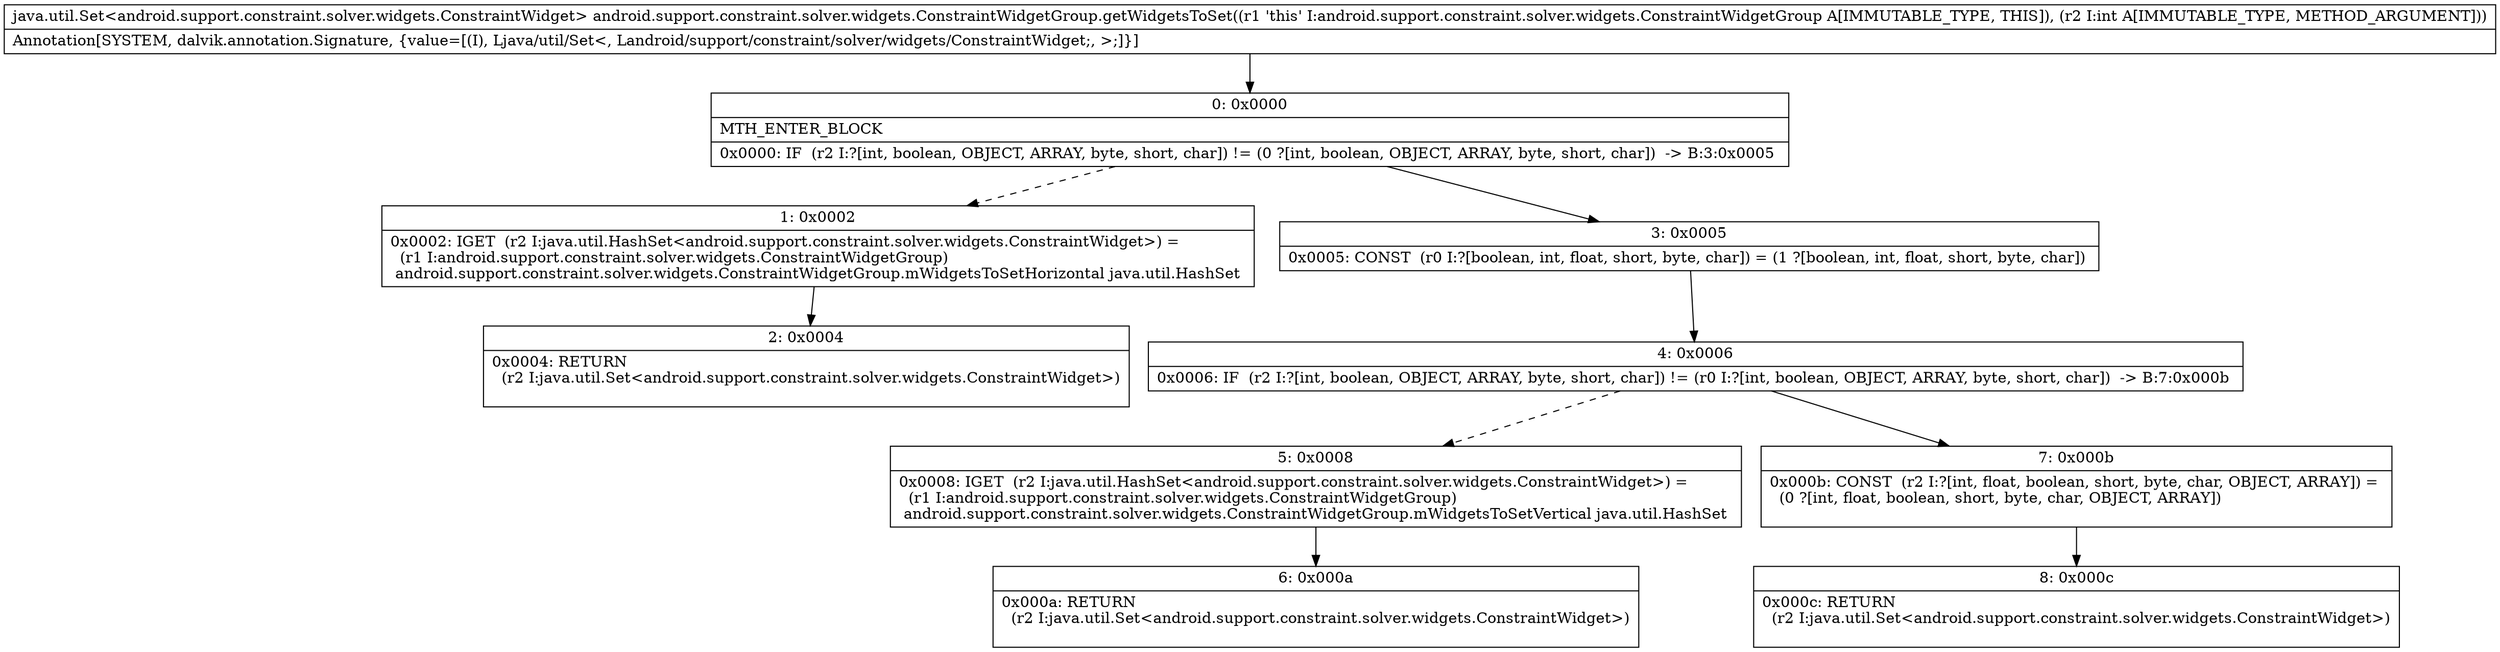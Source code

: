 digraph "CFG forandroid.support.constraint.solver.widgets.ConstraintWidgetGroup.getWidgetsToSet(I)Ljava\/util\/Set;" {
Node_0 [shape=record,label="{0\:\ 0x0000|MTH_ENTER_BLOCK\l|0x0000: IF  (r2 I:?[int, boolean, OBJECT, ARRAY, byte, short, char]) != (0 ?[int, boolean, OBJECT, ARRAY, byte, short, char])  \-\> B:3:0x0005 \l}"];
Node_1 [shape=record,label="{1\:\ 0x0002|0x0002: IGET  (r2 I:java.util.HashSet\<android.support.constraint.solver.widgets.ConstraintWidget\>) = \l  (r1 I:android.support.constraint.solver.widgets.ConstraintWidgetGroup)\l android.support.constraint.solver.widgets.ConstraintWidgetGroup.mWidgetsToSetHorizontal java.util.HashSet \l}"];
Node_2 [shape=record,label="{2\:\ 0x0004|0x0004: RETURN  \l  (r2 I:java.util.Set\<android.support.constraint.solver.widgets.ConstraintWidget\>)\l \l}"];
Node_3 [shape=record,label="{3\:\ 0x0005|0x0005: CONST  (r0 I:?[boolean, int, float, short, byte, char]) = (1 ?[boolean, int, float, short, byte, char]) \l}"];
Node_4 [shape=record,label="{4\:\ 0x0006|0x0006: IF  (r2 I:?[int, boolean, OBJECT, ARRAY, byte, short, char]) != (r0 I:?[int, boolean, OBJECT, ARRAY, byte, short, char])  \-\> B:7:0x000b \l}"];
Node_5 [shape=record,label="{5\:\ 0x0008|0x0008: IGET  (r2 I:java.util.HashSet\<android.support.constraint.solver.widgets.ConstraintWidget\>) = \l  (r1 I:android.support.constraint.solver.widgets.ConstraintWidgetGroup)\l android.support.constraint.solver.widgets.ConstraintWidgetGroup.mWidgetsToSetVertical java.util.HashSet \l}"];
Node_6 [shape=record,label="{6\:\ 0x000a|0x000a: RETURN  \l  (r2 I:java.util.Set\<android.support.constraint.solver.widgets.ConstraintWidget\>)\l \l}"];
Node_7 [shape=record,label="{7\:\ 0x000b|0x000b: CONST  (r2 I:?[int, float, boolean, short, byte, char, OBJECT, ARRAY]) = \l  (0 ?[int, float, boolean, short, byte, char, OBJECT, ARRAY])\l \l}"];
Node_8 [shape=record,label="{8\:\ 0x000c|0x000c: RETURN  \l  (r2 I:java.util.Set\<android.support.constraint.solver.widgets.ConstraintWidget\>)\l \l}"];
MethodNode[shape=record,label="{java.util.Set\<android.support.constraint.solver.widgets.ConstraintWidget\> android.support.constraint.solver.widgets.ConstraintWidgetGroup.getWidgetsToSet((r1 'this' I:android.support.constraint.solver.widgets.ConstraintWidgetGroup A[IMMUTABLE_TYPE, THIS]), (r2 I:int A[IMMUTABLE_TYPE, METHOD_ARGUMENT]))  | Annotation[SYSTEM, dalvik.annotation.Signature, \{value=[(I), Ljava\/util\/Set\<, Landroid\/support\/constraint\/solver\/widgets\/ConstraintWidget;, \>;]\}]\l}"];
MethodNode -> Node_0;
Node_0 -> Node_1[style=dashed];
Node_0 -> Node_3;
Node_1 -> Node_2;
Node_3 -> Node_4;
Node_4 -> Node_5[style=dashed];
Node_4 -> Node_7;
Node_5 -> Node_6;
Node_7 -> Node_8;
}

